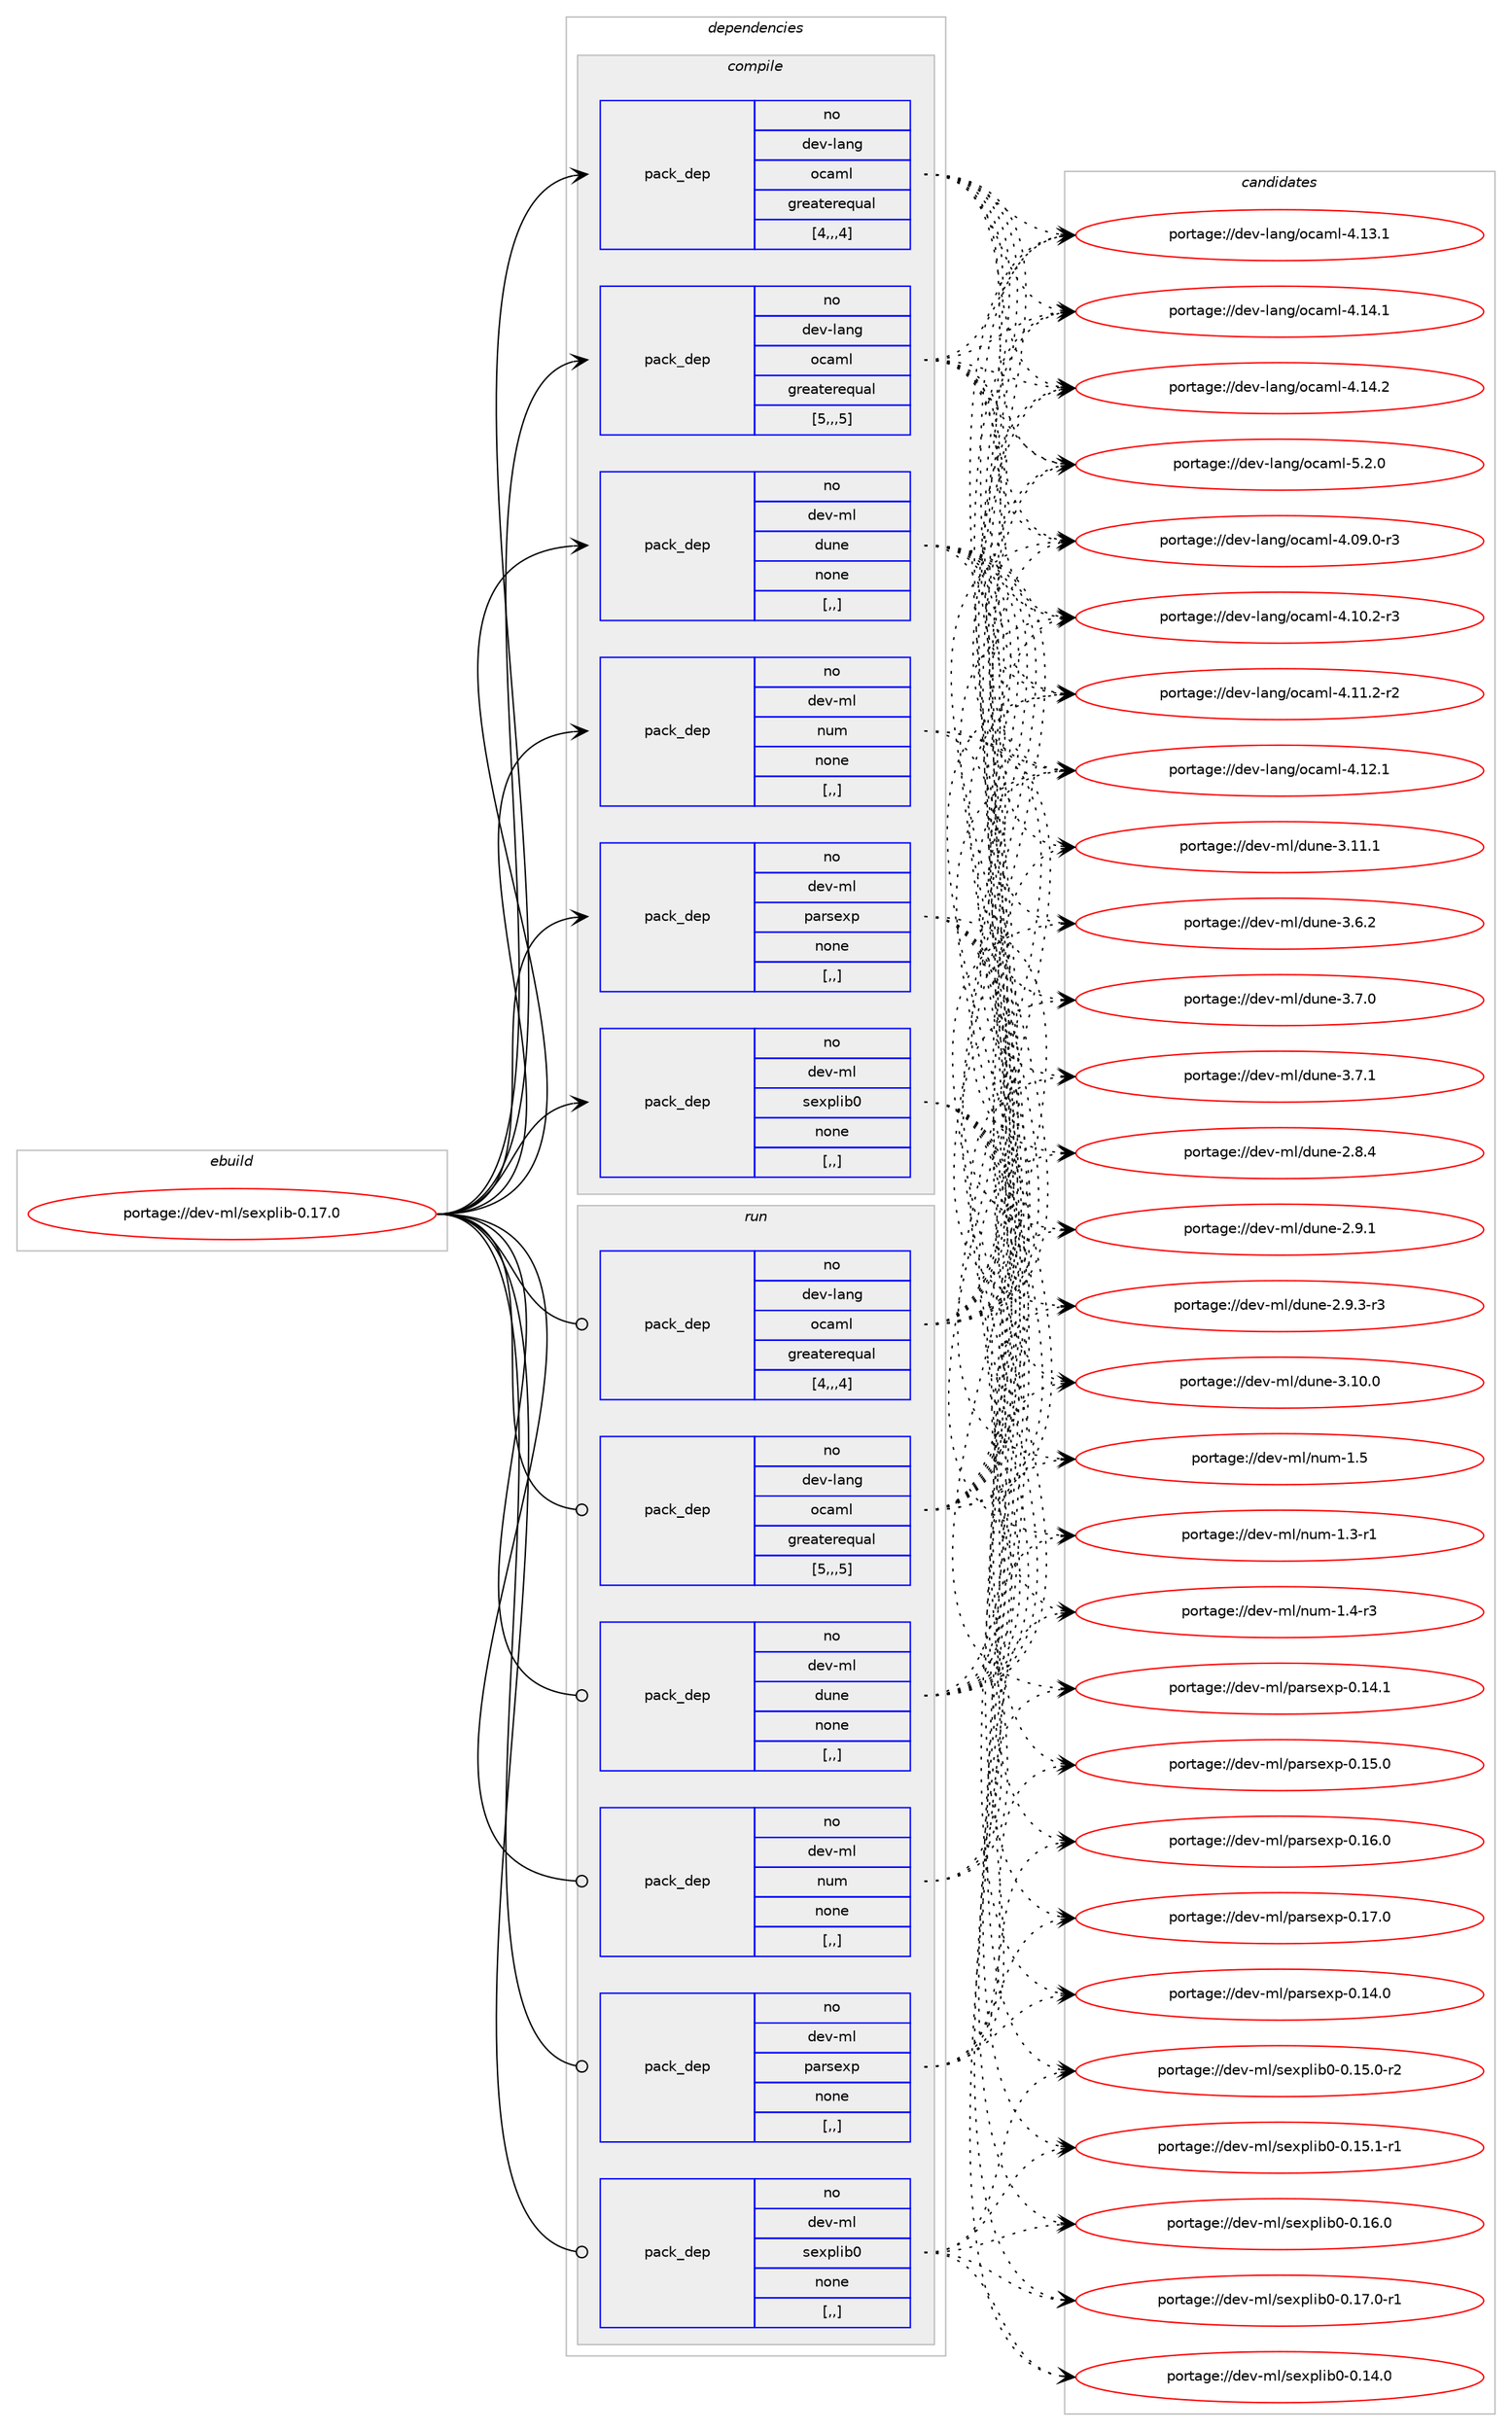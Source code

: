 digraph prolog {

# *************
# Graph options
# *************

newrank=true;
concentrate=true;
compound=true;
graph [rankdir=LR,fontname=Helvetica,fontsize=10,ranksep=1.5];#, ranksep=2.5, nodesep=0.2];
edge  [arrowhead=vee];
node  [fontname=Helvetica,fontsize=10];

# **********
# The ebuild
# **********

subgraph cluster_leftcol {
color=gray;
rank=same;
label=<<i>ebuild</i>>;
id [label="portage://dev-ml/sexplib-0.17.0", color=red, width=4, href="../dev-ml/sexplib-0.17.0.svg"];
}

# ****************
# The dependencies
# ****************

subgraph cluster_midcol {
color=gray;
label=<<i>dependencies</i>>;
subgraph cluster_compile {
fillcolor="#eeeeee";
style=filled;
label=<<i>compile</i>>;
subgraph pack91578 {
dependency121629 [label=<<TABLE BORDER="0" CELLBORDER="1" CELLSPACING="0" CELLPADDING="4" WIDTH="220"><TR><TD ROWSPAN="6" CELLPADDING="30">pack_dep</TD></TR><TR><TD WIDTH="110">no</TD></TR><TR><TD>dev-lang</TD></TR><TR><TD>ocaml</TD></TR><TR><TD>greaterequal</TD></TR><TR><TD>[4,,,4]</TD></TR></TABLE>>, shape=none, color=blue];
}
id:e -> dependency121629:w [weight=20,style="solid",arrowhead="vee"];
subgraph pack91579 {
dependency121630 [label=<<TABLE BORDER="0" CELLBORDER="1" CELLSPACING="0" CELLPADDING="4" WIDTH="220"><TR><TD ROWSPAN="6" CELLPADDING="30">pack_dep</TD></TR><TR><TD WIDTH="110">no</TD></TR><TR><TD>dev-lang</TD></TR><TR><TD>ocaml</TD></TR><TR><TD>greaterequal</TD></TR><TR><TD>[5,,,5]</TD></TR></TABLE>>, shape=none, color=blue];
}
id:e -> dependency121630:w [weight=20,style="solid",arrowhead="vee"];
subgraph pack91580 {
dependency121631 [label=<<TABLE BORDER="0" CELLBORDER="1" CELLSPACING="0" CELLPADDING="4" WIDTH="220"><TR><TD ROWSPAN="6" CELLPADDING="30">pack_dep</TD></TR><TR><TD WIDTH="110">no</TD></TR><TR><TD>dev-ml</TD></TR><TR><TD>dune</TD></TR><TR><TD>none</TD></TR><TR><TD>[,,]</TD></TR></TABLE>>, shape=none, color=blue];
}
id:e -> dependency121631:w [weight=20,style="solid",arrowhead="vee"];
subgraph pack91581 {
dependency121632 [label=<<TABLE BORDER="0" CELLBORDER="1" CELLSPACING="0" CELLPADDING="4" WIDTH="220"><TR><TD ROWSPAN="6" CELLPADDING="30">pack_dep</TD></TR><TR><TD WIDTH="110">no</TD></TR><TR><TD>dev-ml</TD></TR><TR><TD>num</TD></TR><TR><TD>none</TD></TR><TR><TD>[,,]</TD></TR></TABLE>>, shape=none, color=blue];
}
id:e -> dependency121632:w [weight=20,style="solid",arrowhead="vee"];
subgraph pack91582 {
dependency121633 [label=<<TABLE BORDER="0" CELLBORDER="1" CELLSPACING="0" CELLPADDING="4" WIDTH="220"><TR><TD ROWSPAN="6" CELLPADDING="30">pack_dep</TD></TR><TR><TD WIDTH="110">no</TD></TR><TR><TD>dev-ml</TD></TR><TR><TD>parsexp</TD></TR><TR><TD>none</TD></TR><TR><TD>[,,]</TD></TR></TABLE>>, shape=none, color=blue];
}
id:e -> dependency121633:w [weight=20,style="solid",arrowhead="vee"];
subgraph pack91583 {
dependency121634 [label=<<TABLE BORDER="0" CELLBORDER="1" CELLSPACING="0" CELLPADDING="4" WIDTH="220"><TR><TD ROWSPAN="6" CELLPADDING="30">pack_dep</TD></TR><TR><TD WIDTH="110">no</TD></TR><TR><TD>dev-ml</TD></TR><TR><TD>sexplib0</TD></TR><TR><TD>none</TD></TR><TR><TD>[,,]</TD></TR></TABLE>>, shape=none, color=blue];
}
id:e -> dependency121634:w [weight=20,style="solid",arrowhead="vee"];
}
subgraph cluster_compileandrun {
fillcolor="#eeeeee";
style=filled;
label=<<i>compile and run</i>>;
}
subgraph cluster_run {
fillcolor="#eeeeee";
style=filled;
label=<<i>run</i>>;
subgraph pack91584 {
dependency121635 [label=<<TABLE BORDER="0" CELLBORDER="1" CELLSPACING="0" CELLPADDING="4" WIDTH="220"><TR><TD ROWSPAN="6" CELLPADDING="30">pack_dep</TD></TR><TR><TD WIDTH="110">no</TD></TR><TR><TD>dev-lang</TD></TR><TR><TD>ocaml</TD></TR><TR><TD>greaterequal</TD></TR><TR><TD>[4,,,4]</TD></TR></TABLE>>, shape=none, color=blue];
}
id:e -> dependency121635:w [weight=20,style="solid",arrowhead="odot"];
subgraph pack91585 {
dependency121636 [label=<<TABLE BORDER="0" CELLBORDER="1" CELLSPACING="0" CELLPADDING="4" WIDTH="220"><TR><TD ROWSPAN="6" CELLPADDING="30">pack_dep</TD></TR><TR><TD WIDTH="110">no</TD></TR><TR><TD>dev-lang</TD></TR><TR><TD>ocaml</TD></TR><TR><TD>greaterequal</TD></TR><TR><TD>[5,,,5]</TD></TR></TABLE>>, shape=none, color=blue];
}
id:e -> dependency121636:w [weight=20,style="solid",arrowhead="odot"];
subgraph pack91586 {
dependency121637 [label=<<TABLE BORDER="0" CELLBORDER="1" CELLSPACING="0" CELLPADDING="4" WIDTH="220"><TR><TD ROWSPAN="6" CELLPADDING="30">pack_dep</TD></TR><TR><TD WIDTH="110">no</TD></TR><TR><TD>dev-ml</TD></TR><TR><TD>dune</TD></TR><TR><TD>none</TD></TR><TR><TD>[,,]</TD></TR></TABLE>>, shape=none, color=blue];
}
id:e -> dependency121637:w [weight=20,style="solid",arrowhead="odot"];
subgraph pack91587 {
dependency121638 [label=<<TABLE BORDER="0" CELLBORDER="1" CELLSPACING="0" CELLPADDING="4" WIDTH="220"><TR><TD ROWSPAN="6" CELLPADDING="30">pack_dep</TD></TR><TR><TD WIDTH="110">no</TD></TR><TR><TD>dev-ml</TD></TR><TR><TD>num</TD></TR><TR><TD>none</TD></TR><TR><TD>[,,]</TD></TR></TABLE>>, shape=none, color=blue];
}
id:e -> dependency121638:w [weight=20,style="solid",arrowhead="odot"];
subgraph pack91588 {
dependency121639 [label=<<TABLE BORDER="0" CELLBORDER="1" CELLSPACING="0" CELLPADDING="4" WIDTH="220"><TR><TD ROWSPAN="6" CELLPADDING="30">pack_dep</TD></TR><TR><TD WIDTH="110">no</TD></TR><TR><TD>dev-ml</TD></TR><TR><TD>parsexp</TD></TR><TR><TD>none</TD></TR><TR><TD>[,,]</TD></TR></TABLE>>, shape=none, color=blue];
}
id:e -> dependency121639:w [weight=20,style="solid",arrowhead="odot"];
subgraph pack91589 {
dependency121640 [label=<<TABLE BORDER="0" CELLBORDER="1" CELLSPACING="0" CELLPADDING="4" WIDTH="220"><TR><TD ROWSPAN="6" CELLPADDING="30">pack_dep</TD></TR><TR><TD WIDTH="110">no</TD></TR><TR><TD>dev-ml</TD></TR><TR><TD>sexplib0</TD></TR><TR><TD>none</TD></TR><TR><TD>[,,]</TD></TR></TABLE>>, shape=none, color=blue];
}
id:e -> dependency121640:w [weight=20,style="solid",arrowhead="odot"];
}
}

# **************
# The candidates
# **************

subgraph cluster_choices {
rank=same;
color=gray;
label=<<i>candidates</i>>;

subgraph choice91578 {
color=black;
nodesep=1;
choice1001011184510897110103471119997109108455246485746484511451 [label="portage://dev-lang/ocaml-4.09.0-r3", color=red, width=4,href="../dev-lang/ocaml-4.09.0-r3.svg"];
choice1001011184510897110103471119997109108455246494846504511451 [label="portage://dev-lang/ocaml-4.10.2-r3", color=red, width=4,href="../dev-lang/ocaml-4.10.2-r3.svg"];
choice1001011184510897110103471119997109108455246494946504511450 [label="portage://dev-lang/ocaml-4.11.2-r2", color=red, width=4,href="../dev-lang/ocaml-4.11.2-r2.svg"];
choice100101118451089711010347111999710910845524649504649 [label="portage://dev-lang/ocaml-4.12.1", color=red, width=4,href="../dev-lang/ocaml-4.12.1.svg"];
choice100101118451089711010347111999710910845524649514649 [label="portage://dev-lang/ocaml-4.13.1", color=red, width=4,href="../dev-lang/ocaml-4.13.1.svg"];
choice100101118451089711010347111999710910845524649524649 [label="portage://dev-lang/ocaml-4.14.1", color=red, width=4,href="../dev-lang/ocaml-4.14.1.svg"];
choice100101118451089711010347111999710910845524649524650 [label="portage://dev-lang/ocaml-4.14.2", color=red, width=4,href="../dev-lang/ocaml-4.14.2.svg"];
choice1001011184510897110103471119997109108455346504648 [label="portage://dev-lang/ocaml-5.2.0", color=red, width=4,href="../dev-lang/ocaml-5.2.0.svg"];
dependency121629:e -> choice1001011184510897110103471119997109108455246485746484511451:w [style=dotted,weight="100"];
dependency121629:e -> choice1001011184510897110103471119997109108455246494846504511451:w [style=dotted,weight="100"];
dependency121629:e -> choice1001011184510897110103471119997109108455246494946504511450:w [style=dotted,weight="100"];
dependency121629:e -> choice100101118451089711010347111999710910845524649504649:w [style=dotted,weight="100"];
dependency121629:e -> choice100101118451089711010347111999710910845524649514649:w [style=dotted,weight="100"];
dependency121629:e -> choice100101118451089711010347111999710910845524649524649:w [style=dotted,weight="100"];
dependency121629:e -> choice100101118451089711010347111999710910845524649524650:w [style=dotted,weight="100"];
dependency121629:e -> choice1001011184510897110103471119997109108455346504648:w [style=dotted,weight="100"];
}
subgraph choice91579 {
color=black;
nodesep=1;
choice1001011184510897110103471119997109108455246485746484511451 [label="portage://dev-lang/ocaml-4.09.0-r3", color=red, width=4,href="../dev-lang/ocaml-4.09.0-r3.svg"];
choice1001011184510897110103471119997109108455246494846504511451 [label="portage://dev-lang/ocaml-4.10.2-r3", color=red, width=4,href="../dev-lang/ocaml-4.10.2-r3.svg"];
choice1001011184510897110103471119997109108455246494946504511450 [label="portage://dev-lang/ocaml-4.11.2-r2", color=red, width=4,href="../dev-lang/ocaml-4.11.2-r2.svg"];
choice100101118451089711010347111999710910845524649504649 [label="portage://dev-lang/ocaml-4.12.1", color=red, width=4,href="../dev-lang/ocaml-4.12.1.svg"];
choice100101118451089711010347111999710910845524649514649 [label="portage://dev-lang/ocaml-4.13.1", color=red, width=4,href="../dev-lang/ocaml-4.13.1.svg"];
choice100101118451089711010347111999710910845524649524649 [label="portage://dev-lang/ocaml-4.14.1", color=red, width=4,href="../dev-lang/ocaml-4.14.1.svg"];
choice100101118451089711010347111999710910845524649524650 [label="portage://dev-lang/ocaml-4.14.2", color=red, width=4,href="../dev-lang/ocaml-4.14.2.svg"];
choice1001011184510897110103471119997109108455346504648 [label="portage://dev-lang/ocaml-5.2.0", color=red, width=4,href="../dev-lang/ocaml-5.2.0.svg"];
dependency121630:e -> choice1001011184510897110103471119997109108455246485746484511451:w [style=dotted,weight="100"];
dependency121630:e -> choice1001011184510897110103471119997109108455246494846504511451:w [style=dotted,weight="100"];
dependency121630:e -> choice1001011184510897110103471119997109108455246494946504511450:w [style=dotted,weight="100"];
dependency121630:e -> choice100101118451089711010347111999710910845524649504649:w [style=dotted,weight="100"];
dependency121630:e -> choice100101118451089711010347111999710910845524649514649:w [style=dotted,weight="100"];
dependency121630:e -> choice100101118451089711010347111999710910845524649524649:w [style=dotted,weight="100"];
dependency121630:e -> choice100101118451089711010347111999710910845524649524650:w [style=dotted,weight="100"];
dependency121630:e -> choice1001011184510897110103471119997109108455346504648:w [style=dotted,weight="100"];
}
subgraph choice91580 {
color=black;
nodesep=1;
choice1001011184510910847100117110101455046564652 [label="portage://dev-ml/dune-2.8.4", color=red, width=4,href="../dev-ml/dune-2.8.4.svg"];
choice1001011184510910847100117110101455046574649 [label="portage://dev-ml/dune-2.9.1", color=red, width=4,href="../dev-ml/dune-2.9.1.svg"];
choice10010111845109108471001171101014550465746514511451 [label="portage://dev-ml/dune-2.9.3-r3", color=red, width=4,href="../dev-ml/dune-2.9.3-r3.svg"];
choice100101118451091084710011711010145514649484648 [label="portage://dev-ml/dune-3.10.0", color=red, width=4,href="../dev-ml/dune-3.10.0.svg"];
choice100101118451091084710011711010145514649494649 [label="portage://dev-ml/dune-3.11.1", color=red, width=4,href="../dev-ml/dune-3.11.1.svg"];
choice1001011184510910847100117110101455146544650 [label="portage://dev-ml/dune-3.6.2", color=red, width=4,href="../dev-ml/dune-3.6.2.svg"];
choice1001011184510910847100117110101455146554648 [label="portage://dev-ml/dune-3.7.0", color=red, width=4,href="../dev-ml/dune-3.7.0.svg"];
choice1001011184510910847100117110101455146554649 [label="portage://dev-ml/dune-3.7.1", color=red, width=4,href="../dev-ml/dune-3.7.1.svg"];
dependency121631:e -> choice1001011184510910847100117110101455046564652:w [style=dotted,weight="100"];
dependency121631:e -> choice1001011184510910847100117110101455046574649:w [style=dotted,weight="100"];
dependency121631:e -> choice10010111845109108471001171101014550465746514511451:w [style=dotted,weight="100"];
dependency121631:e -> choice100101118451091084710011711010145514649484648:w [style=dotted,weight="100"];
dependency121631:e -> choice100101118451091084710011711010145514649494649:w [style=dotted,weight="100"];
dependency121631:e -> choice1001011184510910847100117110101455146544650:w [style=dotted,weight="100"];
dependency121631:e -> choice1001011184510910847100117110101455146554648:w [style=dotted,weight="100"];
dependency121631:e -> choice1001011184510910847100117110101455146554649:w [style=dotted,weight="100"];
}
subgraph choice91581 {
color=black;
nodesep=1;
choice1001011184510910847110117109454946514511449 [label="portage://dev-ml/num-1.3-r1", color=red, width=4,href="../dev-ml/num-1.3-r1.svg"];
choice1001011184510910847110117109454946524511451 [label="portage://dev-ml/num-1.4-r3", color=red, width=4,href="../dev-ml/num-1.4-r3.svg"];
choice100101118451091084711011710945494653 [label="portage://dev-ml/num-1.5", color=red, width=4,href="../dev-ml/num-1.5.svg"];
dependency121632:e -> choice1001011184510910847110117109454946514511449:w [style=dotted,weight="100"];
dependency121632:e -> choice1001011184510910847110117109454946524511451:w [style=dotted,weight="100"];
dependency121632:e -> choice100101118451091084711011710945494653:w [style=dotted,weight="100"];
}
subgraph choice91582 {
color=black;
nodesep=1;
choice10010111845109108471129711411510112011245484649524648 [label="portage://dev-ml/parsexp-0.14.0", color=red, width=4,href="../dev-ml/parsexp-0.14.0.svg"];
choice10010111845109108471129711411510112011245484649524649 [label="portage://dev-ml/parsexp-0.14.1", color=red, width=4,href="../dev-ml/parsexp-0.14.1.svg"];
choice10010111845109108471129711411510112011245484649534648 [label="portage://dev-ml/parsexp-0.15.0", color=red, width=4,href="../dev-ml/parsexp-0.15.0.svg"];
choice10010111845109108471129711411510112011245484649544648 [label="portage://dev-ml/parsexp-0.16.0", color=red, width=4,href="../dev-ml/parsexp-0.16.0.svg"];
choice10010111845109108471129711411510112011245484649554648 [label="portage://dev-ml/parsexp-0.17.0", color=red, width=4,href="../dev-ml/parsexp-0.17.0.svg"];
dependency121633:e -> choice10010111845109108471129711411510112011245484649524648:w [style=dotted,weight="100"];
dependency121633:e -> choice10010111845109108471129711411510112011245484649524649:w [style=dotted,weight="100"];
dependency121633:e -> choice10010111845109108471129711411510112011245484649534648:w [style=dotted,weight="100"];
dependency121633:e -> choice10010111845109108471129711411510112011245484649544648:w [style=dotted,weight="100"];
dependency121633:e -> choice10010111845109108471129711411510112011245484649554648:w [style=dotted,weight="100"];
}
subgraph choice91583 {
color=black;
nodesep=1;
choice1001011184510910847115101120112108105984845484649524648 [label="portage://dev-ml/sexplib0-0.14.0", color=red, width=4,href="../dev-ml/sexplib0-0.14.0.svg"];
choice10010111845109108471151011201121081059848454846495346484511450 [label="portage://dev-ml/sexplib0-0.15.0-r2", color=red, width=4,href="../dev-ml/sexplib0-0.15.0-r2.svg"];
choice10010111845109108471151011201121081059848454846495346494511449 [label="portage://dev-ml/sexplib0-0.15.1-r1", color=red, width=4,href="../dev-ml/sexplib0-0.15.1-r1.svg"];
choice1001011184510910847115101120112108105984845484649544648 [label="portage://dev-ml/sexplib0-0.16.0", color=red, width=4,href="../dev-ml/sexplib0-0.16.0.svg"];
choice10010111845109108471151011201121081059848454846495546484511449 [label="portage://dev-ml/sexplib0-0.17.0-r1", color=red, width=4,href="../dev-ml/sexplib0-0.17.0-r1.svg"];
dependency121634:e -> choice1001011184510910847115101120112108105984845484649524648:w [style=dotted,weight="100"];
dependency121634:e -> choice10010111845109108471151011201121081059848454846495346484511450:w [style=dotted,weight="100"];
dependency121634:e -> choice10010111845109108471151011201121081059848454846495346494511449:w [style=dotted,weight="100"];
dependency121634:e -> choice1001011184510910847115101120112108105984845484649544648:w [style=dotted,weight="100"];
dependency121634:e -> choice10010111845109108471151011201121081059848454846495546484511449:w [style=dotted,weight="100"];
}
subgraph choice91584 {
color=black;
nodesep=1;
choice1001011184510897110103471119997109108455246485746484511451 [label="portage://dev-lang/ocaml-4.09.0-r3", color=red, width=4,href="../dev-lang/ocaml-4.09.0-r3.svg"];
choice1001011184510897110103471119997109108455246494846504511451 [label="portage://dev-lang/ocaml-4.10.2-r3", color=red, width=4,href="../dev-lang/ocaml-4.10.2-r3.svg"];
choice1001011184510897110103471119997109108455246494946504511450 [label="portage://dev-lang/ocaml-4.11.2-r2", color=red, width=4,href="../dev-lang/ocaml-4.11.2-r2.svg"];
choice100101118451089711010347111999710910845524649504649 [label="portage://dev-lang/ocaml-4.12.1", color=red, width=4,href="../dev-lang/ocaml-4.12.1.svg"];
choice100101118451089711010347111999710910845524649514649 [label="portage://dev-lang/ocaml-4.13.1", color=red, width=4,href="../dev-lang/ocaml-4.13.1.svg"];
choice100101118451089711010347111999710910845524649524649 [label="portage://dev-lang/ocaml-4.14.1", color=red, width=4,href="../dev-lang/ocaml-4.14.1.svg"];
choice100101118451089711010347111999710910845524649524650 [label="portage://dev-lang/ocaml-4.14.2", color=red, width=4,href="../dev-lang/ocaml-4.14.2.svg"];
choice1001011184510897110103471119997109108455346504648 [label="portage://dev-lang/ocaml-5.2.0", color=red, width=4,href="../dev-lang/ocaml-5.2.0.svg"];
dependency121635:e -> choice1001011184510897110103471119997109108455246485746484511451:w [style=dotted,weight="100"];
dependency121635:e -> choice1001011184510897110103471119997109108455246494846504511451:w [style=dotted,weight="100"];
dependency121635:e -> choice1001011184510897110103471119997109108455246494946504511450:w [style=dotted,weight="100"];
dependency121635:e -> choice100101118451089711010347111999710910845524649504649:w [style=dotted,weight="100"];
dependency121635:e -> choice100101118451089711010347111999710910845524649514649:w [style=dotted,weight="100"];
dependency121635:e -> choice100101118451089711010347111999710910845524649524649:w [style=dotted,weight="100"];
dependency121635:e -> choice100101118451089711010347111999710910845524649524650:w [style=dotted,weight="100"];
dependency121635:e -> choice1001011184510897110103471119997109108455346504648:w [style=dotted,weight="100"];
}
subgraph choice91585 {
color=black;
nodesep=1;
choice1001011184510897110103471119997109108455246485746484511451 [label="portage://dev-lang/ocaml-4.09.0-r3", color=red, width=4,href="../dev-lang/ocaml-4.09.0-r3.svg"];
choice1001011184510897110103471119997109108455246494846504511451 [label="portage://dev-lang/ocaml-4.10.2-r3", color=red, width=4,href="../dev-lang/ocaml-4.10.2-r3.svg"];
choice1001011184510897110103471119997109108455246494946504511450 [label="portage://dev-lang/ocaml-4.11.2-r2", color=red, width=4,href="../dev-lang/ocaml-4.11.2-r2.svg"];
choice100101118451089711010347111999710910845524649504649 [label="portage://dev-lang/ocaml-4.12.1", color=red, width=4,href="../dev-lang/ocaml-4.12.1.svg"];
choice100101118451089711010347111999710910845524649514649 [label="portage://dev-lang/ocaml-4.13.1", color=red, width=4,href="../dev-lang/ocaml-4.13.1.svg"];
choice100101118451089711010347111999710910845524649524649 [label="portage://dev-lang/ocaml-4.14.1", color=red, width=4,href="../dev-lang/ocaml-4.14.1.svg"];
choice100101118451089711010347111999710910845524649524650 [label="portage://dev-lang/ocaml-4.14.2", color=red, width=4,href="../dev-lang/ocaml-4.14.2.svg"];
choice1001011184510897110103471119997109108455346504648 [label="portage://dev-lang/ocaml-5.2.0", color=red, width=4,href="../dev-lang/ocaml-5.2.0.svg"];
dependency121636:e -> choice1001011184510897110103471119997109108455246485746484511451:w [style=dotted,weight="100"];
dependency121636:e -> choice1001011184510897110103471119997109108455246494846504511451:w [style=dotted,weight="100"];
dependency121636:e -> choice1001011184510897110103471119997109108455246494946504511450:w [style=dotted,weight="100"];
dependency121636:e -> choice100101118451089711010347111999710910845524649504649:w [style=dotted,weight="100"];
dependency121636:e -> choice100101118451089711010347111999710910845524649514649:w [style=dotted,weight="100"];
dependency121636:e -> choice100101118451089711010347111999710910845524649524649:w [style=dotted,weight="100"];
dependency121636:e -> choice100101118451089711010347111999710910845524649524650:w [style=dotted,weight="100"];
dependency121636:e -> choice1001011184510897110103471119997109108455346504648:w [style=dotted,weight="100"];
}
subgraph choice91586 {
color=black;
nodesep=1;
choice1001011184510910847100117110101455046564652 [label="portage://dev-ml/dune-2.8.4", color=red, width=4,href="../dev-ml/dune-2.8.4.svg"];
choice1001011184510910847100117110101455046574649 [label="portage://dev-ml/dune-2.9.1", color=red, width=4,href="../dev-ml/dune-2.9.1.svg"];
choice10010111845109108471001171101014550465746514511451 [label="portage://dev-ml/dune-2.9.3-r3", color=red, width=4,href="../dev-ml/dune-2.9.3-r3.svg"];
choice100101118451091084710011711010145514649484648 [label="portage://dev-ml/dune-3.10.0", color=red, width=4,href="../dev-ml/dune-3.10.0.svg"];
choice100101118451091084710011711010145514649494649 [label="portage://dev-ml/dune-3.11.1", color=red, width=4,href="../dev-ml/dune-3.11.1.svg"];
choice1001011184510910847100117110101455146544650 [label="portage://dev-ml/dune-3.6.2", color=red, width=4,href="../dev-ml/dune-3.6.2.svg"];
choice1001011184510910847100117110101455146554648 [label="portage://dev-ml/dune-3.7.0", color=red, width=4,href="../dev-ml/dune-3.7.0.svg"];
choice1001011184510910847100117110101455146554649 [label="portage://dev-ml/dune-3.7.1", color=red, width=4,href="../dev-ml/dune-3.7.1.svg"];
dependency121637:e -> choice1001011184510910847100117110101455046564652:w [style=dotted,weight="100"];
dependency121637:e -> choice1001011184510910847100117110101455046574649:w [style=dotted,weight="100"];
dependency121637:e -> choice10010111845109108471001171101014550465746514511451:w [style=dotted,weight="100"];
dependency121637:e -> choice100101118451091084710011711010145514649484648:w [style=dotted,weight="100"];
dependency121637:e -> choice100101118451091084710011711010145514649494649:w [style=dotted,weight="100"];
dependency121637:e -> choice1001011184510910847100117110101455146544650:w [style=dotted,weight="100"];
dependency121637:e -> choice1001011184510910847100117110101455146554648:w [style=dotted,weight="100"];
dependency121637:e -> choice1001011184510910847100117110101455146554649:w [style=dotted,weight="100"];
}
subgraph choice91587 {
color=black;
nodesep=1;
choice1001011184510910847110117109454946514511449 [label="portage://dev-ml/num-1.3-r1", color=red, width=4,href="../dev-ml/num-1.3-r1.svg"];
choice1001011184510910847110117109454946524511451 [label="portage://dev-ml/num-1.4-r3", color=red, width=4,href="../dev-ml/num-1.4-r3.svg"];
choice100101118451091084711011710945494653 [label="portage://dev-ml/num-1.5", color=red, width=4,href="../dev-ml/num-1.5.svg"];
dependency121638:e -> choice1001011184510910847110117109454946514511449:w [style=dotted,weight="100"];
dependency121638:e -> choice1001011184510910847110117109454946524511451:w [style=dotted,weight="100"];
dependency121638:e -> choice100101118451091084711011710945494653:w [style=dotted,weight="100"];
}
subgraph choice91588 {
color=black;
nodesep=1;
choice10010111845109108471129711411510112011245484649524648 [label="portage://dev-ml/parsexp-0.14.0", color=red, width=4,href="../dev-ml/parsexp-0.14.0.svg"];
choice10010111845109108471129711411510112011245484649524649 [label="portage://dev-ml/parsexp-0.14.1", color=red, width=4,href="../dev-ml/parsexp-0.14.1.svg"];
choice10010111845109108471129711411510112011245484649534648 [label="portage://dev-ml/parsexp-0.15.0", color=red, width=4,href="../dev-ml/parsexp-0.15.0.svg"];
choice10010111845109108471129711411510112011245484649544648 [label="portage://dev-ml/parsexp-0.16.0", color=red, width=4,href="../dev-ml/parsexp-0.16.0.svg"];
choice10010111845109108471129711411510112011245484649554648 [label="portage://dev-ml/parsexp-0.17.0", color=red, width=4,href="../dev-ml/parsexp-0.17.0.svg"];
dependency121639:e -> choice10010111845109108471129711411510112011245484649524648:w [style=dotted,weight="100"];
dependency121639:e -> choice10010111845109108471129711411510112011245484649524649:w [style=dotted,weight="100"];
dependency121639:e -> choice10010111845109108471129711411510112011245484649534648:w [style=dotted,weight="100"];
dependency121639:e -> choice10010111845109108471129711411510112011245484649544648:w [style=dotted,weight="100"];
dependency121639:e -> choice10010111845109108471129711411510112011245484649554648:w [style=dotted,weight="100"];
}
subgraph choice91589 {
color=black;
nodesep=1;
choice1001011184510910847115101120112108105984845484649524648 [label="portage://dev-ml/sexplib0-0.14.0", color=red, width=4,href="../dev-ml/sexplib0-0.14.0.svg"];
choice10010111845109108471151011201121081059848454846495346484511450 [label="portage://dev-ml/sexplib0-0.15.0-r2", color=red, width=4,href="../dev-ml/sexplib0-0.15.0-r2.svg"];
choice10010111845109108471151011201121081059848454846495346494511449 [label="portage://dev-ml/sexplib0-0.15.1-r1", color=red, width=4,href="../dev-ml/sexplib0-0.15.1-r1.svg"];
choice1001011184510910847115101120112108105984845484649544648 [label="portage://dev-ml/sexplib0-0.16.0", color=red, width=4,href="../dev-ml/sexplib0-0.16.0.svg"];
choice10010111845109108471151011201121081059848454846495546484511449 [label="portage://dev-ml/sexplib0-0.17.0-r1", color=red, width=4,href="../dev-ml/sexplib0-0.17.0-r1.svg"];
dependency121640:e -> choice1001011184510910847115101120112108105984845484649524648:w [style=dotted,weight="100"];
dependency121640:e -> choice10010111845109108471151011201121081059848454846495346484511450:w [style=dotted,weight="100"];
dependency121640:e -> choice10010111845109108471151011201121081059848454846495346494511449:w [style=dotted,weight="100"];
dependency121640:e -> choice1001011184510910847115101120112108105984845484649544648:w [style=dotted,weight="100"];
dependency121640:e -> choice10010111845109108471151011201121081059848454846495546484511449:w [style=dotted,weight="100"];
}
}

}
